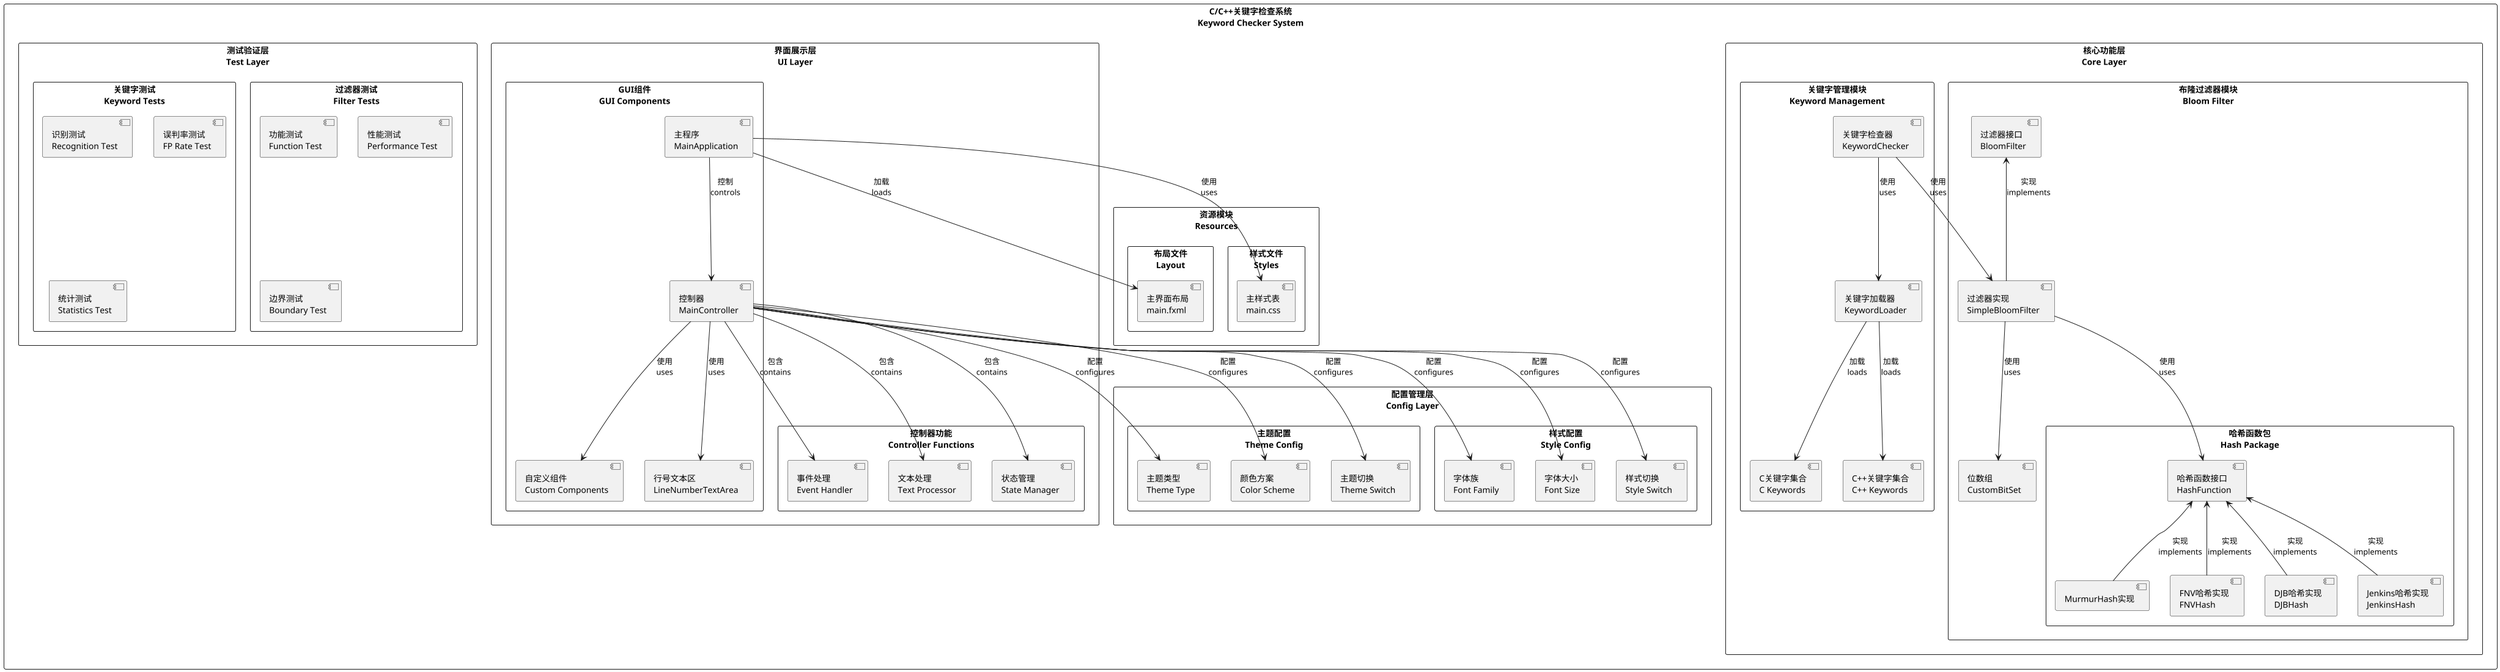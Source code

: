 @startuml 系统完整模块图

skinparam packageStyle rectangle
skinparam backgroundColor white
scale max 800 width
scale max 1100 height

package "C/C++关键字检查系统\nKeyword Checker System" {
    package "核心功能层\nCore Layer" as Core {
        package "布隆过滤器模块\nBloom Filter" as Bloom {
            [过滤器接口\nBloomFilter] as BF
            [过滤器实现\nSimpleBloomFilter] as BFImpl
            [位数组\nCustomBitSet] as BitSet

            package "哈希函数包\nHash Package" as Hash {
                [哈希函数接口\nHashFunction] as HF
                [MurmurHash实现] as MH
                [FNV哈希实现\nFNVHash] as FH
                [DJB哈希实现\nDJBHash] as DH
                [Jenkins哈希实现\nJenkinsHash] as JH
            }
        }

        package "关键字管理模块\nKeyword Management" as KW {
            [关键字检查器\nKeywordChecker] as KC
            [关键字加载器\nKeywordLoader] as KL
            [C关键字集合\nC Keywords] as CK
            [C++关键字集合\nC++ Keywords] as CPK
        }
    }

    package "界面展示层\nUI Layer" as UI {
        package "GUI组件\nGUI Components" as BaseGUI {
            [主程序\nMainApplication] as MA
            [控制器\nMainController] as MC
            [自定义组件\nCustom Components] as CC
            [行号文本区\nLineNumberTextArea] as LNTA
        }

        package "控制器功能\nController Functions" as Ctrl {
            [事件处理\nEvent Handler] as EH
            [文本处理\nText Processor] as TP
            [状态管理\nState Manager] as SM
        }
    }

    package "配置管理层\nConfig Layer" as Config {
        package "主题配置\nTheme Config" as Theme {
            [主题类型\nTheme Type] as TT
            [颜色方案\nColor Scheme] as CS
            [主题切换\nTheme Switch] as TS
        }

        package "样式配置\nStyle Config" as Style {
            [字体族\nFont Family] as FF
            [字体大小\nFont Size] as FS
            [样式切换\nStyle Switch] as SS
        }
    }

    package "资源模块\nResources" as Resources {
        package "布局文件\nLayout" as Layout {
            [主界面布局\nmain.fxml] as MF
        }

        package "样式文件\nStyles" as StyleRes {
            [主样式表\nmain.css] as CSS
        }
    }

    package "测试验证层\nTest Layer" as Test {
        package "过滤器测试\nFilter Tests" as BTest {
            [功能测试\nFunction Test] as FT
            [性能测试\nPerformance Test] as PT
            [边界测试\nBoundary Test] as BT
        }

        package "关键字测试\nKeyword Tests" as KTest {
            [识别测试\nRecognition Test] as RT
            [误判率测试\nFP Rate Test] as FPT
            [统计测试\nStatistics Test] as ST
        }
    }
}

' 核心功能层依赖关系
BF <-- BFImpl : 实现\nimplements
BFImpl --> BitSet : 使用\nuses
BFImpl --> HF : 使用\nuses
HF <-- MH : 实现\nimplements
HF <-- FH : 实现\nimplements
HF <-- DH : 实现\nimplements
HF <-- JH : 实现\nimplements

' 关键字管理依赖关系
KC --> BFImpl : 使用\nuses
KC --> KL : 使用\nuses
KL --> CK : 加载\nloads
KL --> CPK : 加载\nloads

' GUI层依赖关系
MA --> MC : 控制\ncontrols
MC --> CC : 使用\nuses
MC --> LNTA : 使用\nuses
MC --> EH : 包含\ncontains
MC --> TP : 包含\ncontains
MC --> SM : 包含\ncontains

' 配置层依赖关系
MC --> TT : 配置\nconfigures
MC --> CS : 配置\nconfigures
MC --> TS : 配置\nconfigures
MC --> FF : 配置\nconfigures
MC --> FS : 配置\nconfigures
MC --> SS : 配置\nconfigures

' 资源依赖关系
MA --> MF : 加载\nloads
MA --> CSS : 使用\nuses

@enduml